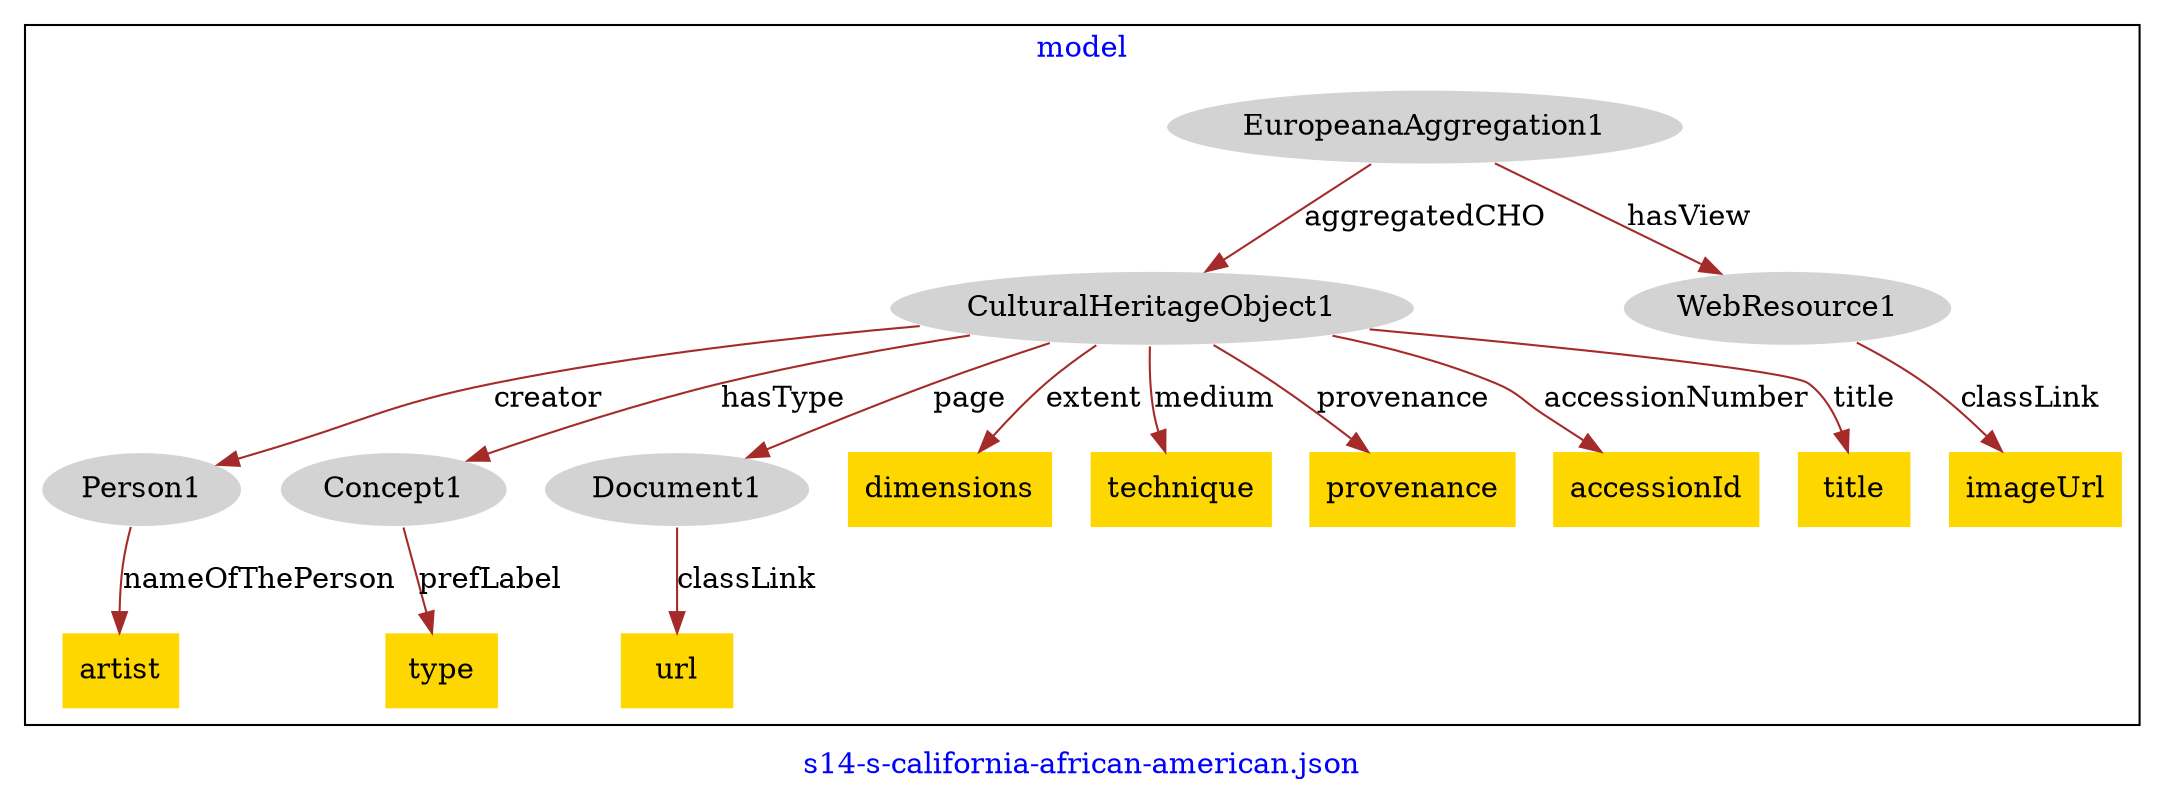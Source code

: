 digraph n0 {
fontcolor="blue"
remincross="true"
label="s14-s-california-african-american.json"
subgraph cluster {
label="model"
n2[style="filled",color="white",fillcolor="lightgray",label="CulturalHeritageObject1"];
n3[style="filled",color="white",fillcolor="lightgray",label="Person1"];
n4[style="filled",color="white",fillcolor="lightgray",label="Concept1"];
n5[style="filled",color="white",fillcolor="lightgray",label="Document1"];
n6[style="filled",color="white",fillcolor="lightgray",label="EuropeanaAggregation1"];
n7[style="filled",color="white",fillcolor="lightgray",label="WebResource1"];
n8[shape="plaintext",style="filled",fillcolor="gold",label="type"];
n9[shape="plaintext",style="filled",fillcolor="gold",label="dimensions"];
n10[shape="plaintext",style="filled",fillcolor="gold",label="imageUrl"];
n11[shape="plaintext",style="filled",fillcolor="gold",label="artist"];
n12[shape="plaintext",style="filled",fillcolor="gold",label="url"];
n13[shape="plaintext",style="filled",fillcolor="gold",label="technique"];
n14[shape="plaintext",style="filled",fillcolor="gold",label="provenance"];
n15[shape="plaintext",style="filled",fillcolor="gold",label="accessionId"];
n16[shape="plaintext",style="filled",fillcolor="gold",label="title"];
}
n2 -> n3[color="brown",fontcolor="black",label="creator"]
n2 -> n4[color="brown",fontcolor="black",label="hasType"]
n2 -> n5[color="brown",fontcolor="black",label="page"]
n6 -> n2[color="brown",fontcolor="black",label="aggregatedCHO"]
n6 -> n7[color="brown",fontcolor="black",label="hasView"]
n4 -> n8[color="brown",fontcolor="black",label="prefLabel"]
n2 -> n9[color="brown",fontcolor="black",label="extent"]
n7 -> n10[color="brown",fontcolor="black",label="classLink"]
n3 -> n11[color="brown",fontcolor="black",label="nameOfThePerson"]
n5 -> n12[color="brown",fontcolor="black",label="classLink"]
n2 -> n13[color="brown",fontcolor="black",label="medium"]
n2 -> n14[color="brown",fontcolor="black",label="provenance"]
n2 -> n15[color="brown",fontcolor="black",label="accessionNumber"]
n2 -> n16[color="brown",fontcolor="black",label="title"]
}
